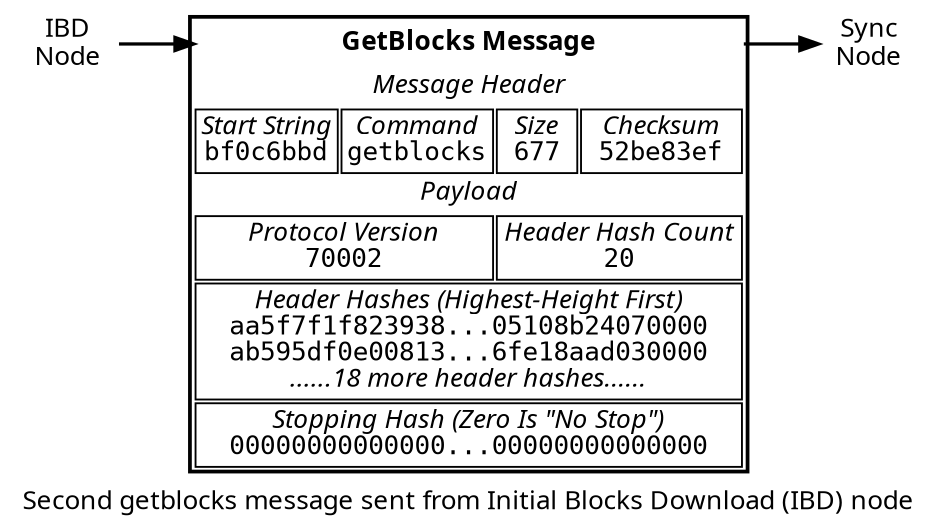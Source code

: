 digraph {
// This file is licensed under the MIT License (MIT) available on
// http://opensource.org/licenses/MIT.

size=6.25;
rankdir=LR
splines = "false";
ranksep = 0.4;
nodesep = 0.1;

edge [ penwidth = 1.75, fontname="Sans" ]
node [ penwidth = 1.75, shape = "box", fontname="Sans"]
graph [ penwidth = 1.75, fontname="Sans" ]

ibd -> getblocks:f1 -> sync;

ibd [ label = "IBD\nNode", shape="none" ];
sync [ label = "Sync\nNode", shape="none" ];

// Block 500 hash - 000007248b1005ffdcf3f41f3a5630b5cb0078ca5733d931223839821f7f5faa
// Block 501 hash - 000003ad8ae16fd93d5ba05c902168b21a54855c98d1fcd5351308e0f05d59ab

getblocks [ shape="plaintext", label=<
    <table border="2" cellborder="1">
      <tr>
        <td colspan="4" port="f1" border="0" cellpadding="4"><b>GetBlocks Message</b></td>
      </tr>

      <tr>
        <td colspan="4" border="0"><i>Message Header</i></td>
      </tr>

      <tr>
        <td border="1"><i>Start String</i><br/><font face="courier">bf0c6bbd</font></td>
        <td border="1"><i>Command</i><br/><font face="courier">getblocks</font></td>
        <td border="1"><i>Size</i><br/><font face="courier">677</font></td>
        <td border="1"><i>Checksum</i><br/><font face="courier">52be83ef</font></td>
      </tr>

      <tr>
        <td colspan="4" border="0"><i>Payload</i></td>
      </tr>

      <tr>
        <td colspan="2"><i>Protocol Version</i><br /><font face="courier">70002</font></td>
        <td colspan="2"><i>Header Hash Count</i><br /><font face="courier">20</font></td>
      </tr>

      <tr>
        <td colspan="4"><i>Header Hashes (Highest-Height First)</i><br /><font face="courier">aa5f7f1f823938...05108b24070000<br/>ab595df0e00813...6fe18aad030000</font><br/><i>......18 more header hashes......</i></td>
      </tr>

      <tr>
        <td colspan="4"><i>Stopping Hash (Zero Is "No Stop")</i><br /><font face="courier">00000000000000...00000000000000</font></td>
      </tr>

    </table>>];

label = "Second getblocks message sent from Initial Blocks Download (IBD) node"
}
